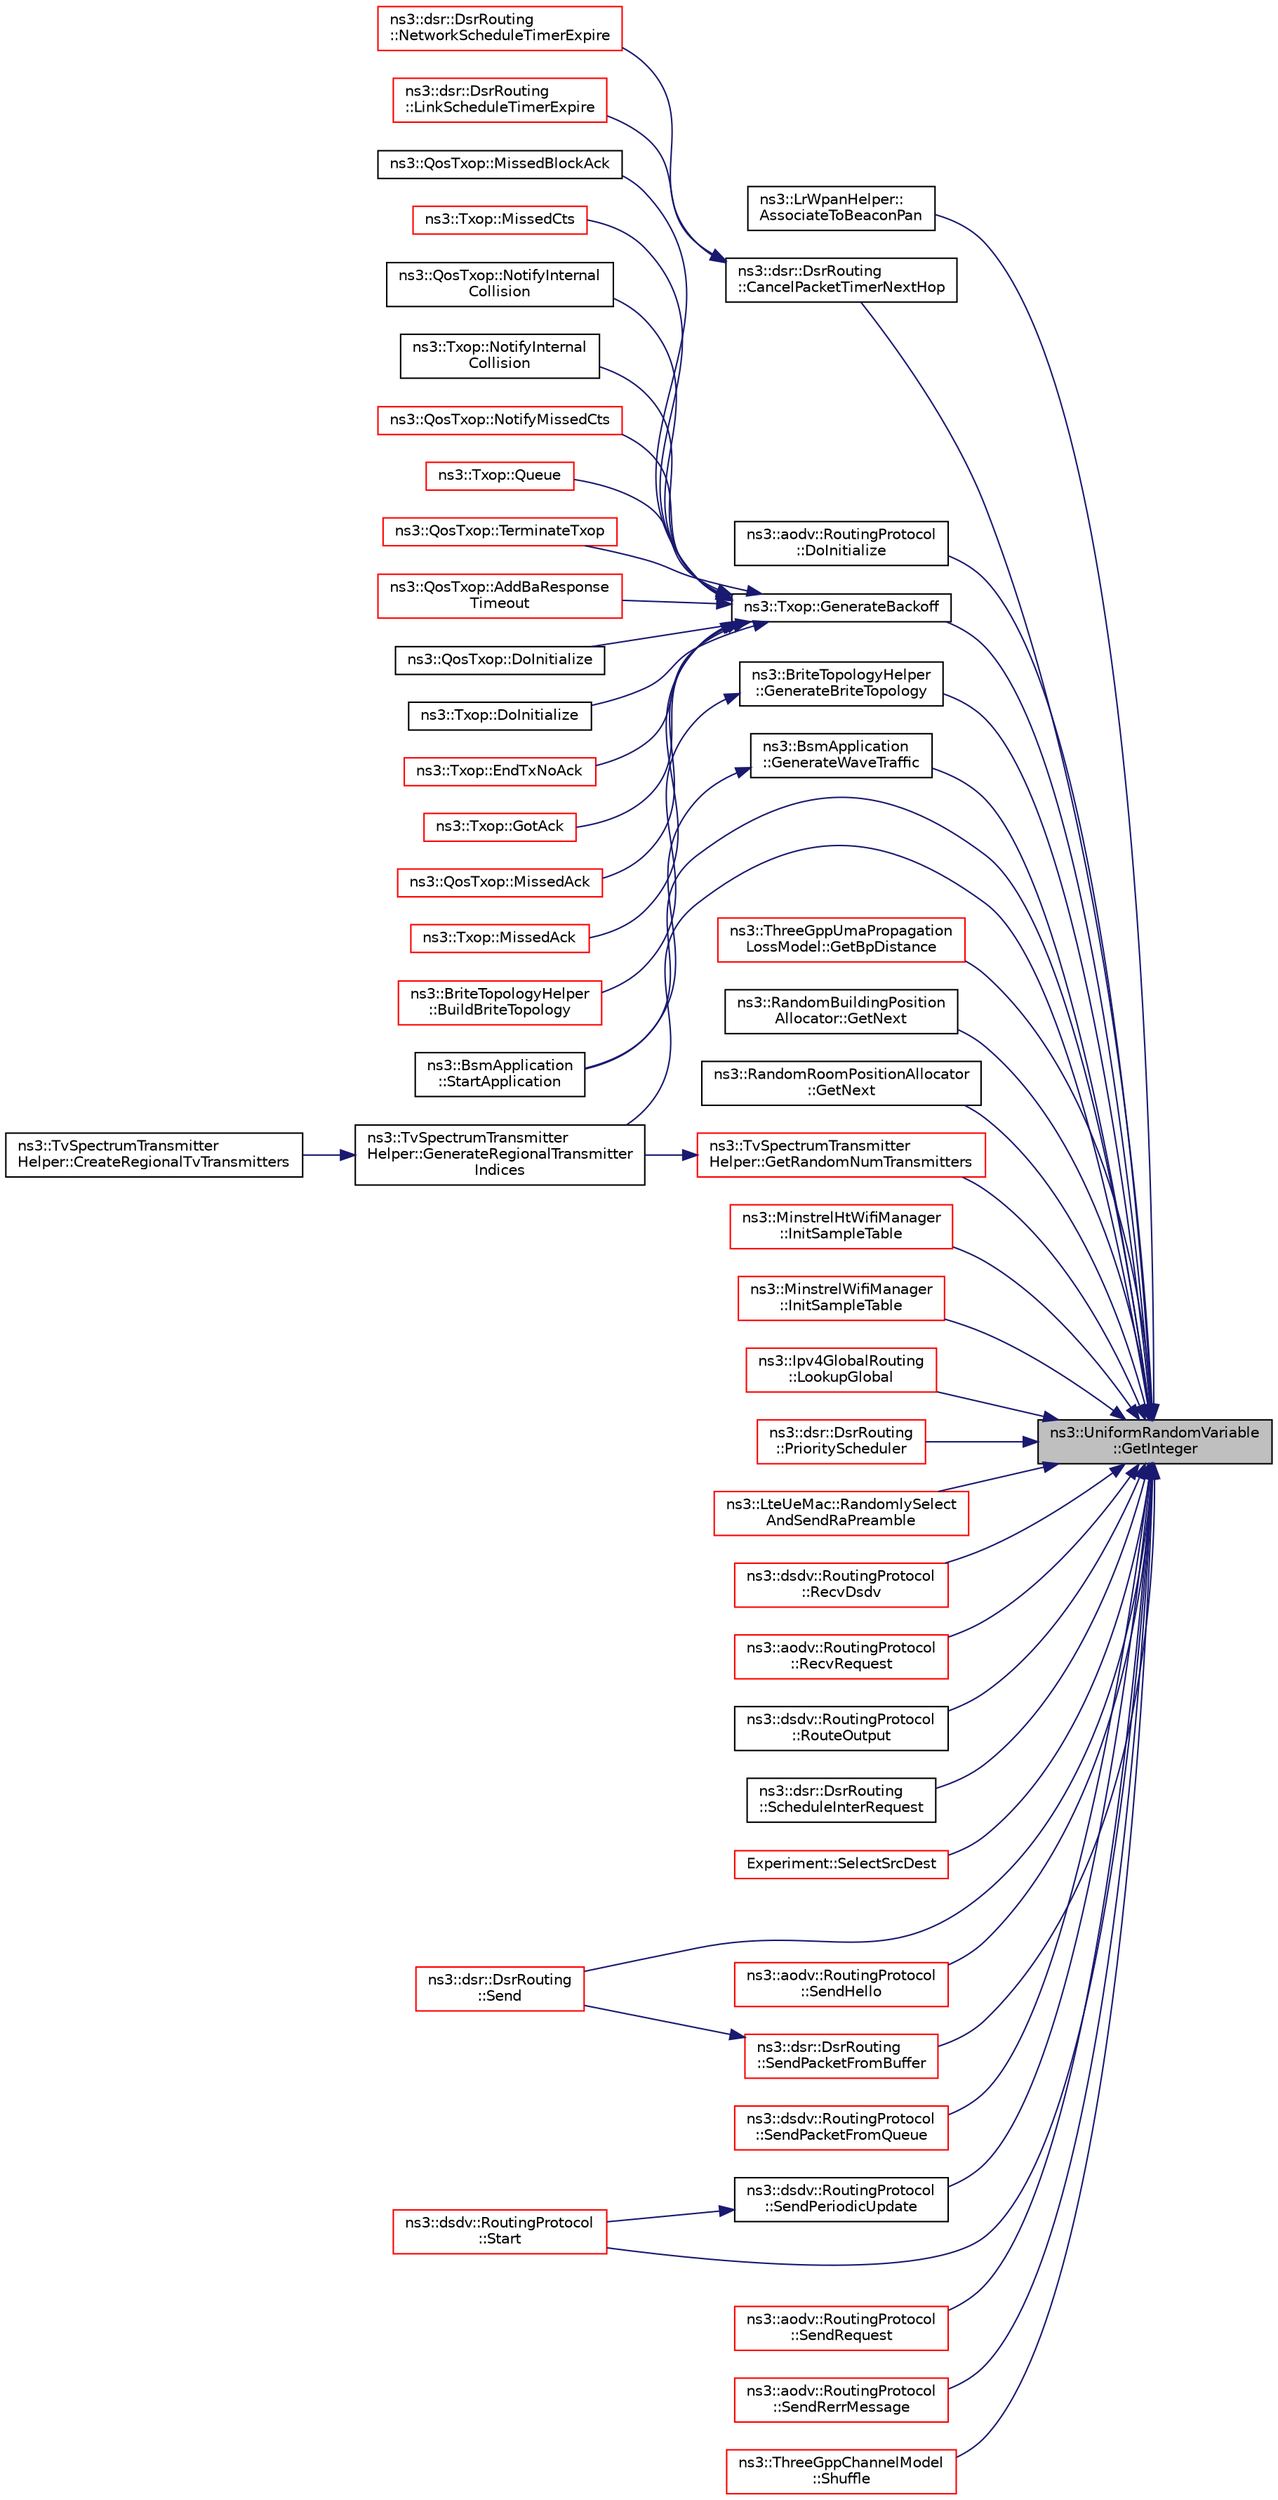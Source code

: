 digraph "ns3::UniformRandomVariable::GetInteger"
{
 // LATEX_PDF_SIZE
  edge [fontname="Helvetica",fontsize="10",labelfontname="Helvetica",labelfontsize="10"];
  node [fontname="Helvetica",fontsize="10",shape=record];
  rankdir="RL";
  Node1 [label="ns3::UniformRandomVariable\l::GetInteger",height=0.2,width=0.4,color="black", fillcolor="grey75", style="filled", fontcolor="black",tooltip="Get the next random value, as an unsigned integer in the specified range ."];
  Node1 -> Node2 [dir="back",color="midnightblue",fontsize="10",style="solid",fontname="Helvetica"];
  Node2 [label="ns3::LrWpanHelper::\lAssociateToBeaconPan",height=0.2,width=0.4,color="black", fillcolor="white", style="filled",URL="$classns3_1_1_lr_wpan_helper.html#a6fcd2919db415f1910521279f7859efa",tooltip="Associate the nodes to the same PAN and initiate beacon enabled mode."];
  Node1 -> Node3 [dir="back",color="midnightblue",fontsize="10",style="solid",fontname="Helvetica"];
  Node3 [label="ns3::dsr::DsrRouting\l::CancelPacketTimerNextHop",height=0.2,width=0.4,color="black", fillcolor="white", style="filled",URL="$classns3_1_1dsr_1_1_dsr_routing.html#a215e6fcab10ee0d744a657f0af2695c6",tooltip="Cancel the packet retransmission timer for a all maintenance entries with nextHop address."];
  Node3 -> Node4 [dir="back",color="midnightblue",fontsize="10",style="solid",fontname="Helvetica"];
  Node4 [label="ns3::dsr::DsrRouting\l::LinkScheduleTimerExpire",height=0.2,width=0.4,color="red", fillcolor="white", style="filled",URL="$classns3_1_1dsr_1_1_dsr_routing.html#ab0ce215bf5359f4d6d4541b8a479007c",tooltip="This function deals with packet retransmission timer expire using link acknowledgment."];
  Node3 -> Node21 [dir="back",color="midnightblue",fontsize="10",style="solid",fontname="Helvetica"];
  Node21 [label="ns3::dsr::DsrRouting\l::NetworkScheduleTimerExpire",height=0.2,width=0.4,color="red", fillcolor="white", style="filled",URL="$classns3_1_1dsr_1_1_dsr_routing.html#aabcdf59bcb4907718986626a7a402dad",tooltip="This function deals with packet retransmission timer expire using network acknowledgment."];
  Node1 -> Node25 [dir="back",color="midnightblue",fontsize="10",style="solid",fontname="Helvetica"];
  Node25 [label="ns3::aodv::RoutingProtocol\l::DoInitialize",height=0.2,width=0.4,color="black", fillcolor="white", style="filled",URL="$classns3_1_1aodv_1_1_routing_protocol.html#ae42c9385e8ede77f42fdb575e26ef880",tooltip="Initialize() implementation."];
  Node1 -> Node26 [dir="back",color="midnightblue",fontsize="10",style="solid",fontname="Helvetica"];
  Node26 [label="ns3::Txop::GenerateBackoff",height=0.2,width=0.4,color="black", fillcolor="white", style="filled",URL="$classns3_1_1_txop.html#ae211c699c905b2186281923353ba0a26",tooltip="Generate a new backoff now."];
  Node26 -> Node27 [dir="back",color="midnightblue",fontsize="10",style="solid",fontname="Helvetica"];
  Node27 [label="ns3::QosTxop::AddBaResponse\lTimeout",height=0.2,width=0.4,color="red", fillcolor="white", style="filled",URL="$classns3_1_1_qos_txop.html#a30f5c2af1b50e6ee48771de46cd8033f",tooltip="Callback when ADDBA response is not received after timeout."];
  Node26 -> Node29 [dir="back",color="midnightblue",fontsize="10",style="solid",fontname="Helvetica"];
  Node29 [label="ns3::QosTxop::DoInitialize",height=0.2,width=0.4,color="black", fillcolor="white", style="filled",URL="$classns3_1_1_qos_txop.html#a72a824799fec1fa4ac982f4b485055cc",tooltip="Initialize() implementation."];
  Node26 -> Node30 [dir="back",color="midnightblue",fontsize="10",style="solid",fontname="Helvetica"];
  Node30 [label="ns3::Txop::DoInitialize",height=0.2,width=0.4,color="black", fillcolor="white", style="filled",URL="$classns3_1_1_txop.html#a246fb00661455939c8c8de13a45ef997",tooltip="Initialize() implementation."];
  Node26 -> Node31 [dir="back",color="midnightblue",fontsize="10",style="solid",fontname="Helvetica"];
  Node31 [label="ns3::Txop::EndTxNoAck",height=0.2,width=0.4,color="red", fillcolor="white", style="filled",URL="$classns3_1_1_txop.html#a21fbf608df4c1b90a2004e916c0665e5",tooltip="Event handler when a transmission that does not require an Ack has completed."];
  Node26 -> Node45 [dir="back",color="midnightblue",fontsize="10",style="solid",fontname="Helvetica"];
  Node45 [label="ns3::Txop::GotAck",height=0.2,width=0.4,color="red", fillcolor="white", style="filled",URL="$classns3_1_1_txop.html#acd1bb8b45e7a39cfc7e1e710dc514b3e",tooltip="Event handler when an Ack is received."];
  Node26 -> Node46 [dir="back",color="midnightblue",fontsize="10",style="solid",fontname="Helvetica"];
  Node46 [label="ns3::QosTxop::MissedAck",height=0.2,width=0.4,color="red", fillcolor="white", style="filled",URL="$classns3_1_1_qos_txop.html#aefd7967703c6f16501599e943f94298b",tooltip="Event handler when an Ack is missed."];
  Node26 -> Node48 [dir="back",color="midnightblue",fontsize="10",style="solid",fontname="Helvetica"];
  Node48 [label="ns3::Txop::MissedAck",height=0.2,width=0.4,color="red", fillcolor="white", style="filled",URL="$classns3_1_1_txop.html#a76ed6b61366d7c6797a6910d8ad4eaa5",tooltip="Event handler when an Ack is missed."];
  Node26 -> Node53 [dir="back",color="midnightblue",fontsize="10",style="solid",fontname="Helvetica"];
  Node53 [label="ns3::QosTxop::MissedBlockAck",height=0.2,width=0.4,color="black", fillcolor="white", style="filled",URL="$classns3_1_1_qos_txop.html#a53f04ba906e1b7c99f35eafbb11d4479",tooltip="Event handler when a BlockAck timeout has occurred."];
  Node26 -> Node54 [dir="back",color="midnightblue",fontsize="10",style="solid",fontname="Helvetica"];
  Node54 [label="ns3::Txop::MissedCts",height=0.2,width=0.4,color="red", fillcolor="white", style="filled",URL="$classns3_1_1_txop.html#ae969e1203237fc063ed27d2a23a1e773",tooltip="Event handler when a CTS timeout has occurred."];
  Node26 -> Node57 [dir="back",color="midnightblue",fontsize="10",style="solid",fontname="Helvetica"];
  Node57 [label="ns3::QosTxop::NotifyInternal\lCollision",height=0.2,width=0.4,color="black", fillcolor="white", style="filled",URL="$classns3_1_1_qos_txop.html#a89bd16f2271d51bb1ddafb339b07f54a",tooltip="Notify the Txop that internal collision has occurred."];
  Node26 -> Node58 [dir="back",color="midnightblue",fontsize="10",style="solid",fontname="Helvetica"];
  Node58 [label="ns3::Txop::NotifyInternal\lCollision",height=0.2,width=0.4,color="black", fillcolor="white", style="filled",URL="$classns3_1_1_txop.html#a5f57aacdbc9384e3afc186af80fb4e4b",tooltip="Notify the Txop that internal collision has occurred."];
  Node26 -> Node59 [dir="back",color="midnightblue",fontsize="10",style="solid",fontname="Helvetica"];
  Node59 [label="ns3::QosTxop::NotifyMissedCts",height=0.2,width=0.4,color="red", fillcolor="white", style="filled",URL="$classns3_1_1_qos_txop.html#a0b82aec30711d3b4fb94d164388ecf9c",tooltip="Event handler when a CTS timeout has occurred."];
  Node26 -> Node60 [dir="back",color="midnightblue",fontsize="10",style="solid",fontname="Helvetica"];
  Node60 [label="ns3::Txop::Queue",height=0.2,width=0.4,color="red", fillcolor="white", style="filled",URL="$classns3_1_1_txop.html#ae0a0bbafaed367559bce8c10c184666f",tooltip=" "];
  Node26 -> Node94 [dir="back",color="midnightblue",fontsize="10",style="solid",fontname="Helvetica"];
  Node94 [label="ns3::QosTxop::TerminateTxop",height=0.2,width=0.4,color="red", fillcolor="white", style="filled",URL="$classns3_1_1_qos_txop.html#a376a2de891a03e243c56c6af5544c6ae",tooltip="Update backoff and restart access if needed."];
  Node1 -> Node97 [dir="back",color="midnightblue",fontsize="10",style="solid",fontname="Helvetica"];
  Node97 [label="ns3::BriteTopologyHelper\l::GenerateBriteTopology",height=0.2,width=0.4,color="black", fillcolor="white", style="filled",URL="$classns3_1_1_brite_topology_helper.html#a16c360e3a41d15cba5c517f87574be7d",tooltip=" "];
  Node97 -> Node98 [dir="back",color="midnightblue",fontsize="10",style="solid",fontname="Helvetica"];
  Node98 [label="ns3::BriteTopologyHelper\l::BuildBriteTopology",height=0.2,width=0.4,color="red", fillcolor="white", style="filled",URL="$classns3_1_1_brite_topology_helper.html#a44c7d4b65e9200851ef20283f51f0e84",tooltip="Create NS3 topology using information generated from BRITE."];
  Node1 -> Node101 [dir="back",color="midnightblue",fontsize="10",style="solid",fontname="Helvetica"];
  Node101 [label="ns3::TvSpectrumTransmitter\lHelper::GenerateRegionalTransmitter\lIndices",height=0.2,width=0.4,color="black", fillcolor="white", style="filled",URL="$classns3_1_1_tv_spectrum_transmitter_helper.html#a006ecf3ca051c904ef507fbe1594b441",tooltip="Generates random indices of given region frequency array (ignoring indices referring to invalid chann..."];
  Node101 -> Node102 [dir="back",color="midnightblue",fontsize="10",style="solid",fontname="Helvetica"];
  Node102 [label="ns3::TvSpectrumTransmitter\lHelper::CreateRegionalTvTransmitters",height=0.2,width=0.4,color="black", fillcolor="white", style="filled",URL="$classns3_1_1_tv_spectrum_transmitter_helper.html#aebb24cb396c43e4f0355c04b2506bb35",tooltip="Generates and installs (starts transmission on the spectrum channel) a random number of TV transmitte..."];
  Node1 -> Node103 [dir="back",color="midnightblue",fontsize="10",style="solid",fontname="Helvetica"];
  Node103 [label="ns3::BsmApplication\l::GenerateWaveTraffic",height=0.2,width=0.4,color="black", fillcolor="white", style="filled",URL="$classns3_1_1_bsm_application.html#a22a009e7512e5df69dd9b81f96d15f51",tooltip="Creates and transmits a WAVE BSM packet."];
  Node103 -> Node104 [dir="back",color="midnightblue",fontsize="10",style="solid",fontname="Helvetica"];
  Node104 [label="ns3::BsmApplication\l::StartApplication",height=0.2,width=0.4,color="black", fillcolor="white", style="filled",URL="$classns3_1_1_bsm_application.html#a2caf2e381d781dfde58e39f19a220523",tooltip="Called at time specified by Start."];
  Node1 -> Node105 [dir="back",color="midnightblue",fontsize="10",style="solid",fontname="Helvetica"];
  Node105 [label="ns3::ThreeGppUmaPropagation\lLossModel::GetBpDistance",height=0.2,width=0.4,color="red", fillcolor="white", style="filled",URL="$classns3_1_1_three_gpp_uma_propagation_loss_model.html#a4b11f2ac9ae61c5c704a319e030d0cd0",tooltip="Computes the breakpoint distance."];
  Node1 -> Node108 [dir="back",color="midnightblue",fontsize="10",style="solid",fontname="Helvetica"];
  Node108 [label="ns3::RandomBuildingPosition\lAllocator::GetNext",height=0.2,width=0.4,color="black", fillcolor="white", style="filled",URL="$classns3_1_1_random_building_position_allocator.html#acc13be0f1574919de88528c1189aea0e",tooltip=" "];
  Node1 -> Node109 [dir="back",color="midnightblue",fontsize="10",style="solid",fontname="Helvetica"];
  Node109 [label="ns3::RandomRoomPositionAllocator\l::GetNext",height=0.2,width=0.4,color="black", fillcolor="white", style="filled",URL="$classns3_1_1_random_room_position_allocator.html#afb06193f6fb4d4e1c9febd1f8c884294",tooltip=" "];
  Node1 -> Node110 [dir="back",color="midnightblue",fontsize="10",style="solid",fontname="Helvetica"];
  Node110 [label="ns3::TvSpectrumTransmitter\lHelper::GetRandomNumTransmitters",height=0.2,width=0.4,color="red", fillcolor="white", style="filled",URL="$classns3_1_1_tv_spectrum_transmitter_helper.html#a81900fd7fbf95c1a3514b6ae03fedab4",tooltip="Randomly generates the number of TV transmitters to be created based on given density and number of p..."];
  Node110 -> Node101 [dir="back",color="midnightblue",fontsize="10",style="solid",fontname="Helvetica"];
  Node1 -> Node112 [dir="back",color="midnightblue",fontsize="10",style="solid",fontname="Helvetica"];
  Node112 [label="ns3::MinstrelHtWifiManager\l::InitSampleTable",height=0.2,width=0.4,color="red", fillcolor="white", style="filled",URL="$classns3_1_1_minstrel_ht_wifi_manager.html#a073d213169fe62c797ceb92ad999dcb0",tooltip="Initialize Sample Table."];
  Node1 -> Node124 [dir="back",color="midnightblue",fontsize="10",style="solid",fontname="Helvetica"];
  Node124 [label="ns3::MinstrelWifiManager\l::InitSampleTable",height=0.2,width=0.4,color="red", fillcolor="white", style="filled",URL="$classns3_1_1_minstrel_wifi_manager.html#ab873a0ab43bec476e589db6b260e2ee5",tooltip="Initialize Sample Table."];
  Node1 -> Node132 [dir="back",color="midnightblue",fontsize="10",style="solid",fontname="Helvetica"];
  Node132 [label="ns3::Ipv4GlobalRouting\l::LookupGlobal",height=0.2,width=0.4,color="red", fillcolor="white", style="filled",URL="$classns3_1_1_ipv4_global_routing.html#a647d7654f270ce66e46f26fc729f1d07",tooltip="Lookup in the forwarding table for destination."];
  Node1 -> Node135 [dir="back",color="midnightblue",fontsize="10",style="solid",fontname="Helvetica"];
  Node135 [label="ns3::dsr::DsrRouting\l::PriorityScheduler",height=0.2,width=0.4,color="red", fillcolor="white", style="filled",URL="$classns3_1_1dsr_1_1_dsr_routing.html#aefc4dde8bd52b5b631a7ebf1d5924210",tooltip="This function is called to schedule sending packets from the network queue by priority."];
  Node1 -> Node146 [dir="back",color="midnightblue",fontsize="10",style="solid",fontname="Helvetica"];
  Node146 [label="ns3::LteUeMac::RandomlySelect\lAndSendRaPreamble",height=0.2,width=0.4,color="red", fillcolor="white", style="filled",URL="$classns3_1_1_lte_ue_mac.html#adde9572bc280b188a467be8868a87f14",tooltip="Randomly select and send RA preamble function."];
  Node1 -> Node153 [dir="back",color="midnightblue",fontsize="10",style="solid",fontname="Helvetica"];
  Node153 [label="ns3::dsdv::RoutingProtocol\l::RecvDsdv",height=0.2,width=0.4,color="red", fillcolor="white", style="filled",URL="$classns3_1_1dsdv_1_1_routing_protocol.html#ad27475d64bfd478b57d73f3cc08d4c99",tooltip="Receive and process dsdv control packet."];
  Node1 -> Node157 [dir="back",color="midnightblue",fontsize="10",style="solid",fontname="Helvetica"];
  Node157 [label="ns3::aodv::RoutingProtocol\l::RecvRequest",height=0.2,width=0.4,color="red", fillcolor="white", style="filled",URL="$classns3_1_1aodv_1_1_routing_protocol.html#adc8555f0e1e8ba05ea80a412b412d064",tooltip="Receive RREQ."];
  Node1 -> Node162 [dir="back",color="midnightblue",fontsize="10",style="solid",fontname="Helvetica"];
  Node162 [label="ns3::dsdv::RoutingProtocol\l::RouteOutput",height=0.2,width=0.4,color="black", fillcolor="white", style="filled",URL="$classns3_1_1dsdv_1_1_routing_protocol.html#af025a37dfb12829be3a1f484c5c926c0",tooltip="Query routing cache for an existing route, for an outbound packet."];
  Node1 -> Node145 [dir="back",color="midnightblue",fontsize="10",style="solid",fontname="Helvetica"];
  Node145 [label="ns3::dsr::DsrRouting\l::ScheduleInterRequest",height=0.2,width=0.4,color="black", fillcolor="white", style="filled",URL="$classns3_1_1dsr_1_1_dsr_routing.html#a03175efa8103d392d90298f2d8985a29",tooltip="Schedule the intermediate route request."];
  Node1 -> Node163 [dir="back",color="midnightblue",fontsize="10",style="solid",fontname="Helvetica"];
  Node163 [label="Experiment::SelectSrcDest",height=0.2,width=0.4,color="red", fillcolor="white", style="filled",URL="$class_experiment.html#a42f7bd2707539699356bcd94558bed82",tooltip="Sources and destinations are randomly selected such that a node may be the source for multiple destin..."];
  Node1 -> Node16 [dir="back",color="midnightblue",fontsize="10",style="solid",fontname="Helvetica"];
  Node16 [label="ns3::dsr::DsrRouting\l::Send",height=0.2,width=0.4,color="red", fillcolor="white", style="filled",URL="$classns3_1_1dsr_1_1_dsr_routing.html#af67eeb07193d10db8308cb4ecbe08b02",tooltip="This function is called by higher layer protocol when sending packets."];
  Node1 -> Node165 [dir="back",color="midnightblue",fontsize="10",style="solid",fontname="Helvetica"];
  Node165 [label="ns3::aodv::RoutingProtocol\l::SendHello",height=0.2,width=0.4,color="red", fillcolor="white", style="filled",URL="$classns3_1_1aodv_1_1_routing_protocol.html#a1b772ee4eda1d3dae376dac6926c0dcf",tooltip="Send hello."];
  Node1 -> Node20 [dir="back",color="midnightblue",fontsize="10",style="solid",fontname="Helvetica"];
  Node20 [label="ns3::dsr::DsrRouting\l::SendPacketFromBuffer",height=0.2,width=0.4,color="red", fillcolor="white", style="filled",URL="$classns3_1_1dsr_1_1_dsr_routing.html#a1a862a16f3a5527f9425763864ac3e80",tooltip="This function is responsible for sending out data packets when have route, if no route found,..."];
  Node20 -> Node16 [dir="back",color="midnightblue",fontsize="10",style="solid",fontname="Helvetica"];
  Node1 -> Node167 [dir="back",color="midnightblue",fontsize="10",style="solid",fontname="Helvetica"];
  Node167 [label="ns3::dsdv::RoutingProtocol\l::SendPacketFromQueue",height=0.2,width=0.4,color="red", fillcolor="white", style="filled",URL="$classns3_1_1dsdv_1_1_routing_protocol.html#a9359912928dc5b8dc851366a78c0cc8c",tooltip="Send packet from queue."];
  Node1 -> Node169 [dir="back",color="midnightblue",fontsize="10",style="solid",fontname="Helvetica"];
  Node169 [label="ns3::dsdv::RoutingProtocol\l::SendPeriodicUpdate",height=0.2,width=0.4,color="black", fillcolor="white", style="filled",URL="$classns3_1_1dsdv_1_1_routing_protocol.html#a370e3ca262a505ec0fd30456f82b2aed",tooltip="Broadcasts the entire routing table for every PeriodicUpdateInterval."];
  Node169 -> Node170 [dir="back",color="midnightblue",fontsize="10",style="solid",fontname="Helvetica"];
  Node170 [label="ns3::dsdv::RoutingProtocol\l::Start",height=0.2,width=0.4,color="red", fillcolor="white", style="filled",URL="$classns3_1_1dsdv_1_1_routing_protocol.html#a1e6145b4ecb927243c4758012036c45a",tooltip="Start protocol operation."];
  Node1 -> Node172 [dir="back",color="midnightblue",fontsize="10",style="solid",fontname="Helvetica"];
  Node172 [label="ns3::aodv::RoutingProtocol\l::SendRequest",height=0.2,width=0.4,color="red", fillcolor="white", style="filled",URL="$classns3_1_1aodv_1_1_routing_protocol.html#a483f8df4d7855b2a71e506f665ca0828",tooltip="Send RREQ."];
  Node1 -> Node177 [dir="back",color="midnightblue",fontsize="10",style="solid",fontname="Helvetica"];
  Node177 [label="ns3::aodv::RoutingProtocol\l::SendRerrMessage",height=0.2,width=0.4,color="red", fillcolor="white", style="filled",URL="$classns3_1_1aodv_1_1_routing_protocol.html#abc216040fe7b7ac100ea7bf2ce9a0bdb",tooltip="Forward RERR."];
  Node1 -> Node181 [dir="back",color="midnightblue",fontsize="10",style="solid",fontname="Helvetica"];
  Node181 [label="ns3::ThreeGppChannelModel\l::Shuffle",height=0.2,width=0.4,color="red", fillcolor="white", style="filled",URL="$classns3_1_1_three_gpp_channel_model.html#ae22efdcfe5b178d11c17431d2a667b32",tooltip="Shuffle the elements of a simple sequence container of type double."];
  Node1 -> Node170 [dir="back",color="midnightblue",fontsize="10",style="solid",fontname="Helvetica"];
  Node1 -> Node104 [dir="back",color="midnightblue",fontsize="10",style="solid",fontname="Helvetica"];
}

